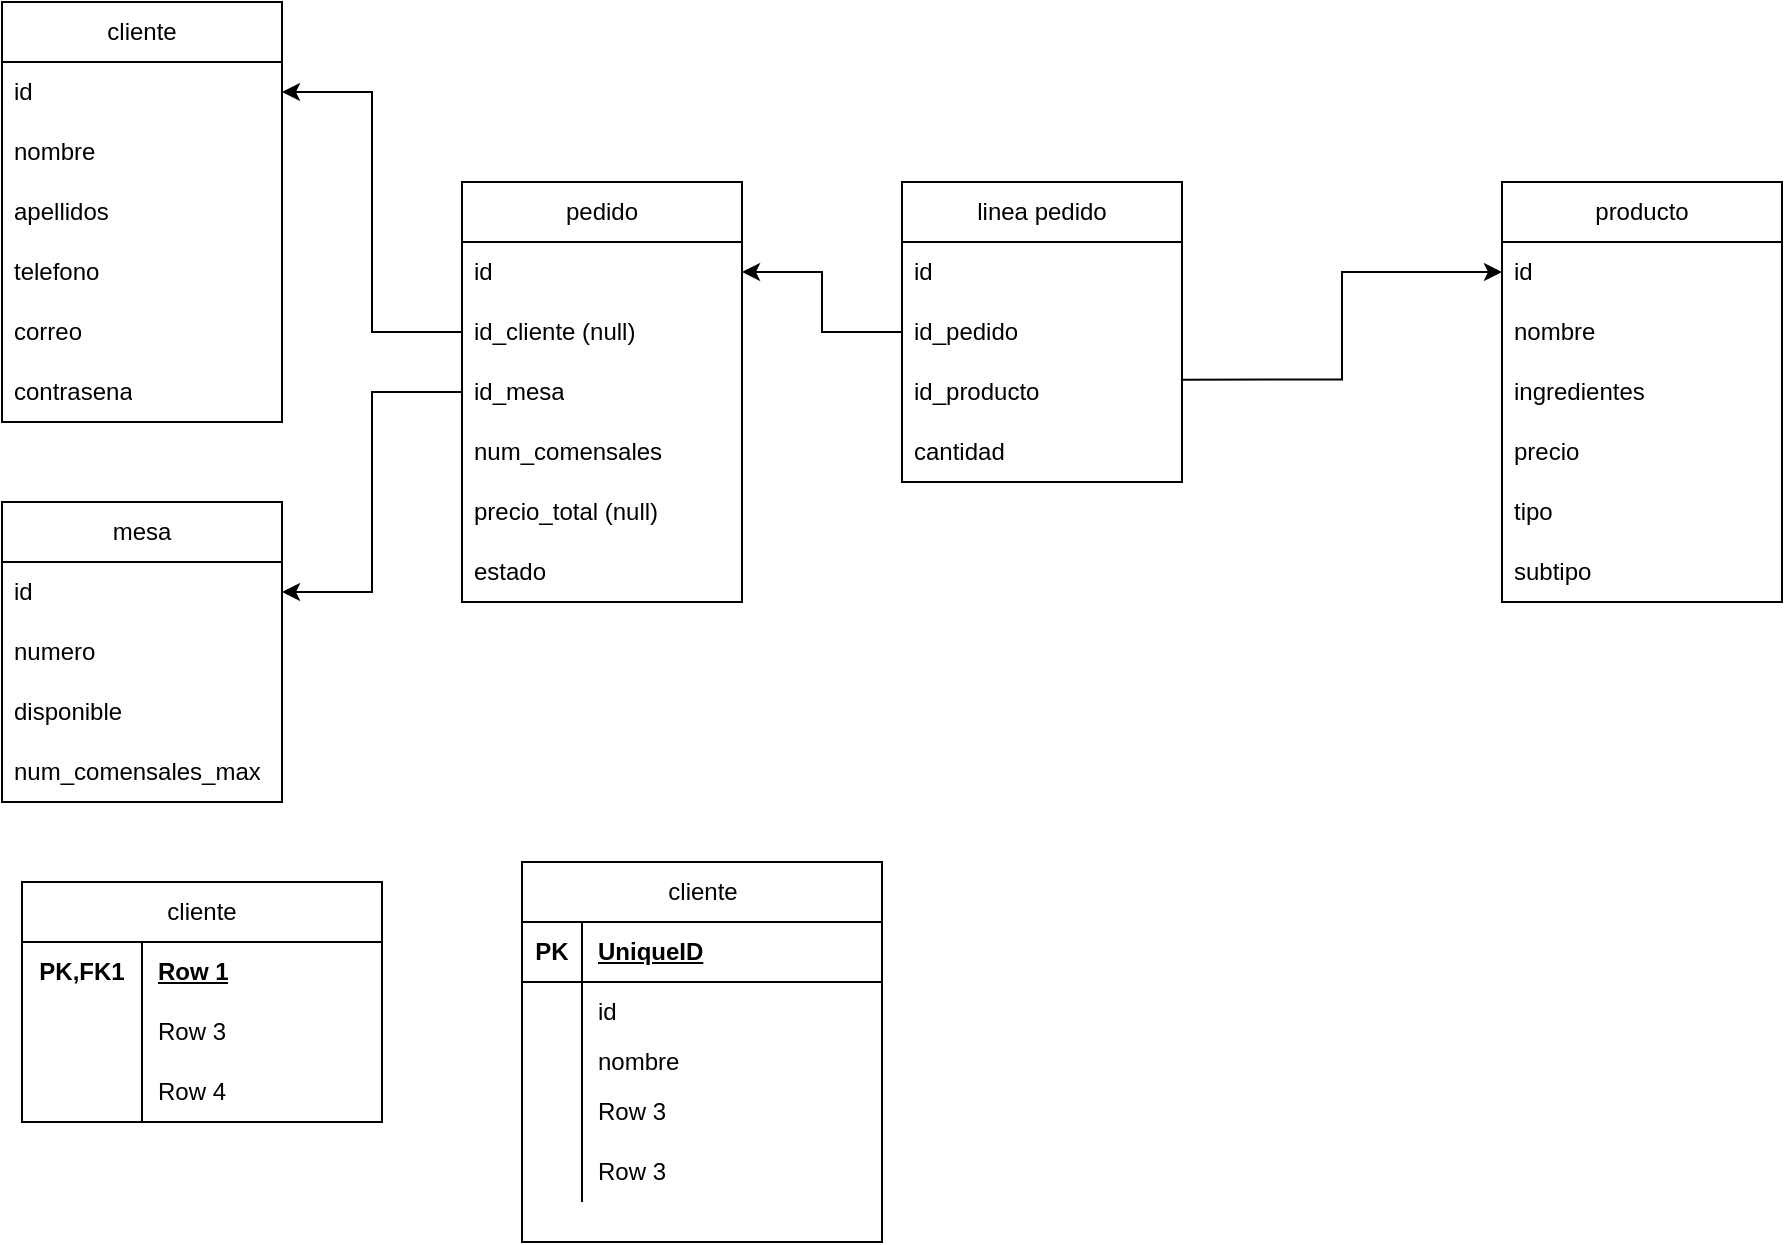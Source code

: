 <mxfile version="28.1.2">
  <diagram name="Página-1" id="tPOE-umdfQiLiTk9m_mQ">
    <mxGraphModel dx="1394" dy="786" grid="1" gridSize="10" guides="1" tooltips="1" connect="1" arrows="1" fold="1" page="1" pageScale="1" pageWidth="827" pageHeight="1169" math="0" shadow="0">
      <root>
        <mxCell id="0" />
        <mxCell id="1" parent="0" />
        <mxCell id="TgwmVwddfvAnvr-EgG34-22" value="pedido" style="swimlane;fontStyle=0;childLayout=stackLayout;horizontal=1;startSize=30;horizontalStack=0;resizeParent=1;resizeParentMax=0;resizeLast=0;collapsible=1;marginBottom=0;whiteSpace=wrap;html=1;" parent="1" vertex="1">
          <mxGeometry x="900" y="120" width="140" height="210" as="geometry" />
        </mxCell>
        <mxCell id="TgwmVwddfvAnvr-EgG34-23" value="id" style="text;strokeColor=none;fillColor=none;align=left;verticalAlign=middle;spacingLeft=4;spacingRight=4;overflow=hidden;points=[[0,0.5],[1,0.5]];portConstraint=eastwest;rotatable=0;whiteSpace=wrap;html=1;" parent="TgwmVwddfvAnvr-EgG34-22" vertex="1">
          <mxGeometry y="30" width="140" height="30" as="geometry" />
        </mxCell>
        <mxCell id="TgwmVwddfvAnvr-EgG34-24" value="id_cliente (null)" style="text;strokeColor=none;fillColor=none;align=left;verticalAlign=middle;spacingLeft=4;spacingRight=4;overflow=hidden;points=[[0,0.5],[1,0.5]];portConstraint=eastwest;rotatable=0;whiteSpace=wrap;html=1;" parent="TgwmVwddfvAnvr-EgG34-22" vertex="1">
          <mxGeometry y="60" width="140" height="30" as="geometry" />
        </mxCell>
        <mxCell id="TgwmVwddfvAnvr-EgG34-45" value="id_mesa" style="text;strokeColor=none;fillColor=none;align=left;verticalAlign=middle;spacingLeft=4;spacingRight=4;overflow=hidden;points=[[0,0.5],[1,0.5]];portConstraint=eastwest;rotatable=0;whiteSpace=wrap;html=1;" parent="TgwmVwddfvAnvr-EgG34-22" vertex="1">
          <mxGeometry y="90" width="140" height="30" as="geometry" />
        </mxCell>
        <mxCell id="8gLmqkJykebux9PFl9YQ-27" value="num_comensales" style="text;strokeColor=none;fillColor=none;align=left;verticalAlign=middle;spacingLeft=4;spacingRight=4;overflow=hidden;points=[[0,0.5],[1,0.5]];portConstraint=eastwest;rotatable=0;whiteSpace=wrap;html=1;" parent="TgwmVwddfvAnvr-EgG34-22" vertex="1">
          <mxGeometry y="120" width="140" height="30" as="geometry" />
        </mxCell>
        <mxCell id="8gLmqkJykebux9PFl9YQ-26" value="precio_total (null)" style="text;strokeColor=none;fillColor=none;align=left;verticalAlign=middle;spacingLeft=4;spacingRight=4;overflow=hidden;points=[[0,0.5],[1,0.5]];portConstraint=eastwest;rotatable=0;whiteSpace=wrap;html=1;" parent="TgwmVwddfvAnvr-EgG34-22" vertex="1">
          <mxGeometry y="150" width="140" height="30" as="geometry" />
        </mxCell>
        <mxCell id="8gLmqkJykebux9PFl9YQ-30" value="estado" style="text;strokeColor=none;fillColor=none;align=left;verticalAlign=middle;spacingLeft=4;spacingRight=4;overflow=hidden;points=[[0,0.5],[1,0.5]];portConstraint=eastwest;rotatable=0;whiteSpace=wrap;html=1;" parent="TgwmVwddfvAnvr-EgG34-22" vertex="1">
          <mxGeometry y="180" width="140" height="30" as="geometry" />
        </mxCell>
        <mxCell id="TgwmVwddfvAnvr-EgG34-26" value="linea pedido" style="swimlane;fontStyle=0;childLayout=stackLayout;horizontal=1;startSize=30;horizontalStack=0;resizeParent=1;resizeParentMax=0;resizeLast=0;collapsible=1;marginBottom=0;whiteSpace=wrap;html=1;" parent="1" vertex="1">
          <mxGeometry x="1120" y="120" width="140" height="150" as="geometry">
            <mxRectangle x="920" y="130" width="110" height="30" as="alternateBounds" />
          </mxGeometry>
        </mxCell>
        <mxCell id="TgwmVwddfvAnvr-EgG34-27" value="id" style="text;strokeColor=none;fillColor=none;align=left;verticalAlign=middle;spacingLeft=4;spacingRight=4;overflow=hidden;points=[[0,0.5],[1,0.5]];portConstraint=eastwest;rotatable=0;whiteSpace=wrap;html=1;" parent="TgwmVwddfvAnvr-EgG34-26" vertex="1">
          <mxGeometry y="30" width="140" height="30" as="geometry" />
        </mxCell>
        <mxCell id="TgwmVwddfvAnvr-EgG34-28" value="id_pedido" style="text;strokeColor=none;fillColor=none;align=left;verticalAlign=middle;spacingLeft=4;spacingRight=4;overflow=hidden;points=[[0,0.5],[1,0.5]];portConstraint=eastwest;rotatable=0;whiteSpace=wrap;html=1;" parent="TgwmVwddfvAnvr-EgG34-26" vertex="1">
          <mxGeometry y="60" width="140" height="30" as="geometry" />
        </mxCell>
        <mxCell id="TgwmVwddfvAnvr-EgG34-29" value="id_producto" style="text;strokeColor=none;fillColor=none;align=left;verticalAlign=middle;spacingLeft=4;spacingRight=4;overflow=hidden;points=[[0,0.5],[1,0.5]];portConstraint=eastwest;rotatable=0;whiteSpace=wrap;html=1;" parent="TgwmVwddfvAnvr-EgG34-26" vertex="1">
          <mxGeometry y="90" width="140" height="30" as="geometry" />
        </mxCell>
        <mxCell id="TgwmVwddfvAnvr-EgG34-35" value="cantidad" style="text;strokeColor=none;fillColor=none;align=left;verticalAlign=middle;spacingLeft=4;spacingRight=4;overflow=hidden;points=[[0,0.5],[1,0.5]];portConstraint=eastwest;rotatable=0;whiteSpace=wrap;html=1;" parent="TgwmVwddfvAnvr-EgG34-26" vertex="1">
          <mxGeometry y="120" width="140" height="30" as="geometry" />
        </mxCell>
        <mxCell id="TgwmVwddfvAnvr-EgG34-30" style="edgeStyle=orthogonalEdgeStyle;rounded=0;orthogonalLoop=1;jettySize=auto;html=1;exitX=0;exitY=0.5;exitDx=0;exitDy=0;" parent="1" source="TgwmVwddfvAnvr-EgG34-28" target="TgwmVwddfvAnvr-EgG34-23" edge="1">
          <mxGeometry relative="1" as="geometry" />
        </mxCell>
        <mxCell id="TgwmVwddfvAnvr-EgG34-36" value="producto" style="swimlane;fontStyle=0;childLayout=stackLayout;horizontal=1;startSize=30;horizontalStack=0;resizeParent=1;resizeParentMax=0;resizeLast=0;collapsible=1;marginBottom=0;whiteSpace=wrap;html=1;" parent="1" vertex="1">
          <mxGeometry x="1420" y="120" width="140" height="210" as="geometry">
            <mxRectangle x="920" y="130" width="110" height="30" as="alternateBounds" />
          </mxGeometry>
        </mxCell>
        <mxCell id="TgwmVwddfvAnvr-EgG34-37" value="id" style="text;strokeColor=none;fillColor=none;align=left;verticalAlign=middle;spacingLeft=4;spacingRight=4;overflow=hidden;points=[[0,0.5],[1,0.5]];portConstraint=eastwest;rotatable=0;whiteSpace=wrap;html=1;" parent="TgwmVwddfvAnvr-EgG34-36" vertex="1">
          <mxGeometry y="30" width="140" height="30" as="geometry" />
        </mxCell>
        <mxCell id="TgwmVwddfvAnvr-EgG34-38" value="nombre" style="text;strokeColor=none;fillColor=none;align=left;verticalAlign=middle;spacingLeft=4;spacingRight=4;overflow=hidden;points=[[0,0.5],[1,0.5]];portConstraint=eastwest;rotatable=0;whiteSpace=wrap;html=1;" parent="TgwmVwddfvAnvr-EgG34-36" vertex="1">
          <mxGeometry y="60" width="140" height="30" as="geometry" />
        </mxCell>
        <mxCell id="TgwmVwddfvAnvr-EgG34-39" value="ingredientes" style="text;strokeColor=none;fillColor=none;align=left;verticalAlign=middle;spacingLeft=4;spacingRight=4;overflow=hidden;points=[[0,0.5],[1,0.5]];portConstraint=eastwest;rotatable=0;whiteSpace=wrap;html=1;" parent="TgwmVwddfvAnvr-EgG34-36" vertex="1">
          <mxGeometry y="90" width="140" height="30" as="geometry" />
        </mxCell>
        <mxCell id="8gLmqkJykebux9PFl9YQ-2" value="precio" style="text;strokeColor=none;fillColor=none;align=left;verticalAlign=middle;spacingLeft=4;spacingRight=4;overflow=hidden;points=[[0,0.5],[1,0.5]];portConstraint=eastwest;rotatable=0;whiteSpace=wrap;html=1;" parent="TgwmVwddfvAnvr-EgG34-36" vertex="1">
          <mxGeometry y="120" width="140" height="30" as="geometry" />
        </mxCell>
        <mxCell id="8gLmqkJykebux9PFl9YQ-28" value="tipo" style="text;strokeColor=none;fillColor=none;align=left;verticalAlign=middle;spacingLeft=4;spacingRight=4;overflow=hidden;points=[[0,0.5],[1,0.5]];portConstraint=eastwest;rotatable=0;whiteSpace=wrap;html=1;" parent="TgwmVwddfvAnvr-EgG34-36" vertex="1">
          <mxGeometry y="150" width="140" height="30" as="geometry" />
        </mxCell>
        <mxCell id="8gLmqkJykebux9PFl9YQ-31" value="subtipo" style="text;strokeColor=none;fillColor=none;align=left;verticalAlign=middle;spacingLeft=4;spacingRight=4;overflow=hidden;points=[[0,0.5],[1,0.5]];portConstraint=eastwest;rotatable=0;whiteSpace=wrap;html=1;" parent="TgwmVwddfvAnvr-EgG34-36" vertex="1">
          <mxGeometry y="180" width="140" height="30" as="geometry" />
        </mxCell>
        <mxCell id="TgwmVwddfvAnvr-EgG34-41" style="edgeStyle=orthogonalEdgeStyle;rounded=0;orthogonalLoop=1;jettySize=auto;html=1;entryX=0;entryY=0.5;entryDx=0;entryDy=0;exitX=0.996;exitY=0.294;exitDx=0;exitDy=0;exitPerimeter=0;" parent="1" source="TgwmVwddfvAnvr-EgG34-29" target="TgwmVwddfvAnvr-EgG34-37" edge="1">
          <mxGeometry relative="1" as="geometry" />
        </mxCell>
        <mxCell id="jjPFLNIkKFGGpoC9tag5-6" value="mesa" style="swimlane;fontStyle=0;childLayout=stackLayout;horizontal=1;startSize=30;horizontalStack=0;resizeParent=1;resizeParentMax=0;resizeLast=0;collapsible=1;marginBottom=0;whiteSpace=wrap;html=1;" parent="1" vertex="1">
          <mxGeometry x="670" y="280" width="140" height="150" as="geometry" />
        </mxCell>
        <mxCell id="jjPFLNIkKFGGpoC9tag5-7" value="id" style="text;strokeColor=none;fillColor=none;align=left;verticalAlign=middle;spacingLeft=4;spacingRight=4;overflow=hidden;points=[[0,0.5],[1,0.5]];portConstraint=eastwest;rotatable=0;whiteSpace=wrap;html=1;" parent="jjPFLNIkKFGGpoC9tag5-6" vertex="1">
          <mxGeometry y="30" width="140" height="30" as="geometry" />
        </mxCell>
        <mxCell id="jjPFLNIkKFGGpoC9tag5-8" value="numero" style="text;strokeColor=none;fillColor=none;align=left;verticalAlign=middle;spacingLeft=4;spacingRight=4;overflow=hidden;points=[[0,0.5],[1,0.5]];portConstraint=eastwest;rotatable=0;whiteSpace=wrap;html=1;" parent="jjPFLNIkKFGGpoC9tag5-6" vertex="1">
          <mxGeometry y="60" width="140" height="30" as="geometry" />
        </mxCell>
        <mxCell id="jjPFLNIkKFGGpoC9tag5-9" value="disponible" style="text;strokeColor=none;fillColor=none;align=left;verticalAlign=middle;spacingLeft=4;spacingRight=4;overflow=hidden;points=[[0,0.5],[1,0.5]];portConstraint=eastwest;rotatable=0;whiteSpace=wrap;html=1;" parent="jjPFLNIkKFGGpoC9tag5-6" vertex="1">
          <mxGeometry y="90" width="140" height="30" as="geometry" />
        </mxCell>
        <mxCell id="8gLmqkJykebux9PFl9YQ-1" value="num_comensales_max" style="text;strokeColor=none;fillColor=none;align=left;verticalAlign=middle;spacingLeft=4;spacingRight=4;overflow=hidden;points=[[0,0.5],[1,0.5]];portConstraint=eastwest;rotatable=0;whiteSpace=wrap;html=1;" parent="jjPFLNIkKFGGpoC9tag5-6" vertex="1">
          <mxGeometry y="120" width="140" height="30" as="geometry" />
        </mxCell>
        <mxCell id="jjPFLNIkKFGGpoC9tag5-10" style="edgeStyle=orthogonalEdgeStyle;rounded=0;orthogonalLoop=1;jettySize=auto;html=1;entryX=1;entryY=0.5;entryDx=0;entryDy=0;" parent="1" source="TgwmVwddfvAnvr-EgG34-45" target="jjPFLNIkKFGGpoC9tag5-7" edge="1">
          <mxGeometry relative="1" as="geometry" />
        </mxCell>
        <mxCell id="8gLmqkJykebux9PFl9YQ-3" value="cliente" style="swimlane;fontStyle=0;childLayout=stackLayout;horizontal=1;startSize=30;horizontalStack=0;resizeParent=1;resizeParentMax=0;resizeLast=0;collapsible=1;marginBottom=0;whiteSpace=wrap;html=1;" parent="1" vertex="1">
          <mxGeometry x="670" y="30" width="140" height="210" as="geometry" />
        </mxCell>
        <mxCell id="8gLmqkJykebux9PFl9YQ-4" value="id" style="text;strokeColor=none;fillColor=none;align=left;verticalAlign=middle;spacingLeft=4;spacingRight=4;overflow=hidden;points=[[0,0.5],[1,0.5]];portConstraint=eastwest;rotatable=0;whiteSpace=wrap;html=1;" parent="8gLmqkJykebux9PFl9YQ-3" vertex="1">
          <mxGeometry y="30" width="140" height="30" as="geometry" />
        </mxCell>
        <mxCell id="8gLmqkJykebux9PFl9YQ-5" value="nombre" style="text;strokeColor=none;fillColor=none;align=left;verticalAlign=middle;spacingLeft=4;spacingRight=4;overflow=hidden;points=[[0,0.5],[1,0.5]];portConstraint=eastwest;rotatable=0;whiteSpace=wrap;html=1;" parent="8gLmqkJykebux9PFl9YQ-3" vertex="1">
          <mxGeometry y="60" width="140" height="30" as="geometry" />
        </mxCell>
        <mxCell id="8gLmqkJykebux9PFl9YQ-6" value="apellidos" style="text;strokeColor=none;fillColor=none;align=left;verticalAlign=middle;spacingLeft=4;spacingRight=4;overflow=hidden;points=[[0,0.5],[1,0.5]];portConstraint=eastwest;rotatable=0;whiteSpace=wrap;html=1;" parent="8gLmqkJykebux9PFl9YQ-3" vertex="1">
          <mxGeometry y="90" width="140" height="30" as="geometry" />
        </mxCell>
        <mxCell id="8gLmqkJykebux9PFl9YQ-7" value="telefono" style="text;strokeColor=none;fillColor=none;align=left;verticalAlign=middle;spacingLeft=4;spacingRight=4;overflow=hidden;points=[[0,0.5],[1,0.5]];portConstraint=eastwest;rotatable=0;whiteSpace=wrap;html=1;" parent="8gLmqkJykebux9PFl9YQ-3" vertex="1">
          <mxGeometry y="120" width="140" height="30" as="geometry" />
        </mxCell>
        <mxCell id="8gLmqkJykebux9PFl9YQ-14" value="correo" style="text;strokeColor=none;fillColor=none;align=left;verticalAlign=middle;spacingLeft=4;spacingRight=4;overflow=hidden;points=[[0,0.5],[1,0.5]];portConstraint=eastwest;rotatable=0;whiteSpace=wrap;html=1;" parent="8gLmqkJykebux9PFl9YQ-3" vertex="1">
          <mxGeometry y="150" width="140" height="30" as="geometry" />
        </mxCell>
        <mxCell id="8gLmqkJykebux9PFl9YQ-16" value="contrasena" style="text;strokeColor=none;fillColor=none;align=left;verticalAlign=middle;spacingLeft=4;spacingRight=4;overflow=hidden;points=[[0,0.5],[1,0.5]];portConstraint=eastwest;rotatable=0;whiteSpace=wrap;html=1;" parent="8gLmqkJykebux9PFl9YQ-3" vertex="1">
          <mxGeometry y="180" width="140" height="30" as="geometry" />
        </mxCell>
        <mxCell id="8gLmqkJykebux9PFl9YQ-17" style="edgeStyle=orthogonalEdgeStyle;rounded=0;orthogonalLoop=1;jettySize=auto;html=1;entryX=1;entryY=0.5;entryDx=0;entryDy=0;" parent="1" source="TgwmVwddfvAnvr-EgG34-24" target="8gLmqkJykebux9PFl9YQ-4" edge="1">
          <mxGeometry relative="1" as="geometry" />
        </mxCell>
        <mxCell id="hvDnCrXL4RLic6HSnhHn-1" value="&lt;span style=&quot;font-weight: 400;&quot;&gt;cliente&lt;/span&gt;" style="shape=table;startSize=30;container=1;collapsible=1;childLayout=tableLayout;fixedRows=1;rowLines=0;fontStyle=1;align=center;resizeLast=1;html=1;whiteSpace=wrap;" vertex="1" parent="1">
          <mxGeometry x="680" y="470" width="180" height="120" as="geometry" />
        </mxCell>
        <mxCell id="hvDnCrXL4RLic6HSnhHn-2" value="" style="shape=tableRow;horizontal=0;startSize=0;swimlaneHead=0;swimlaneBody=0;fillColor=none;collapsible=0;dropTarget=0;points=[[0,0.5],[1,0.5]];portConstraint=eastwest;top=0;left=0;right=0;bottom=0;html=1;" vertex="1" parent="hvDnCrXL4RLic6HSnhHn-1">
          <mxGeometry y="30" width="180" height="30" as="geometry" />
        </mxCell>
        <mxCell id="hvDnCrXL4RLic6HSnhHn-3" value="PK,FK1" style="shape=partialRectangle;connectable=0;fillColor=none;top=0;left=0;bottom=0;right=0;fontStyle=1;overflow=hidden;html=1;whiteSpace=wrap;" vertex="1" parent="hvDnCrXL4RLic6HSnhHn-2">
          <mxGeometry width="60" height="30" as="geometry">
            <mxRectangle width="60" height="30" as="alternateBounds" />
          </mxGeometry>
        </mxCell>
        <mxCell id="hvDnCrXL4RLic6HSnhHn-4" value="Row 1" style="shape=partialRectangle;connectable=0;fillColor=none;top=0;left=0;bottom=0;right=0;align=left;spacingLeft=6;fontStyle=5;overflow=hidden;html=1;whiteSpace=wrap;" vertex="1" parent="hvDnCrXL4RLic6HSnhHn-2">
          <mxGeometry x="60" width="120" height="30" as="geometry">
            <mxRectangle width="120" height="30" as="alternateBounds" />
          </mxGeometry>
        </mxCell>
        <mxCell id="hvDnCrXL4RLic6HSnhHn-8" value="" style="shape=tableRow;horizontal=0;startSize=0;swimlaneHead=0;swimlaneBody=0;fillColor=none;collapsible=0;dropTarget=0;points=[[0,0.5],[1,0.5]];portConstraint=eastwest;top=0;left=0;right=0;bottom=0;html=1;" vertex="1" parent="hvDnCrXL4RLic6HSnhHn-1">
          <mxGeometry y="60" width="180" height="30" as="geometry" />
        </mxCell>
        <mxCell id="hvDnCrXL4RLic6HSnhHn-9" value="" style="shape=partialRectangle;connectable=0;fillColor=none;top=0;left=0;bottom=0;right=0;editable=1;overflow=hidden;html=1;whiteSpace=wrap;" vertex="1" parent="hvDnCrXL4RLic6HSnhHn-8">
          <mxGeometry width="60" height="30" as="geometry">
            <mxRectangle width="60" height="30" as="alternateBounds" />
          </mxGeometry>
        </mxCell>
        <mxCell id="hvDnCrXL4RLic6HSnhHn-10" value="Row 3" style="shape=partialRectangle;connectable=0;fillColor=none;top=0;left=0;bottom=0;right=0;align=left;spacingLeft=6;overflow=hidden;html=1;whiteSpace=wrap;" vertex="1" parent="hvDnCrXL4RLic6HSnhHn-8">
          <mxGeometry x="60" width="120" height="30" as="geometry">
            <mxRectangle width="120" height="30" as="alternateBounds" />
          </mxGeometry>
        </mxCell>
        <mxCell id="hvDnCrXL4RLic6HSnhHn-11" value="" style="shape=tableRow;horizontal=0;startSize=0;swimlaneHead=0;swimlaneBody=0;fillColor=none;collapsible=0;dropTarget=0;points=[[0,0.5],[1,0.5]];portConstraint=eastwest;top=0;left=0;right=0;bottom=0;html=1;" vertex="1" parent="hvDnCrXL4RLic6HSnhHn-1">
          <mxGeometry y="90" width="180" height="30" as="geometry" />
        </mxCell>
        <mxCell id="hvDnCrXL4RLic6HSnhHn-12" value="" style="shape=partialRectangle;connectable=0;fillColor=none;top=0;left=0;bottom=0;right=0;editable=1;overflow=hidden;html=1;whiteSpace=wrap;" vertex="1" parent="hvDnCrXL4RLic6HSnhHn-11">
          <mxGeometry width="60" height="30" as="geometry">
            <mxRectangle width="60" height="30" as="alternateBounds" />
          </mxGeometry>
        </mxCell>
        <mxCell id="hvDnCrXL4RLic6HSnhHn-13" value="Row 4" style="shape=partialRectangle;connectable=0;fillColor=none;top=0;left=0;bottom=0;right=0;align=left;spacingLeft=6;overflow=hidden;html=1;whiteSpace=wrap;" vertex="1" parent="hvDnCrXL4RLic6HSnhHn-11">
          <mxGeometry x="60" width="120" height="30" as="geometry">
            <mxRectangle width="120" height="30" as="alternateBounds" />
          </mxGeometry>
        </mxCell>
        <mxCell id="hvDnCrXL4RLic6HSnhHn-31" value="&lt;span style=&quot;font-weight: 400; text-wrap-mode: wrap;&quot;&gt;cliente&lt;/span&gt;" style="shape=table;startSize=30;container=1;collapsible=1;childLayout=tableLayout;fixedRows=1;rowLines=0;fontStyle=1;align=center;resizeLast=1;html=1;" vertex="1" parent="1">
          <mxGeometry x="930" y="460" width="180" height="190" as="geometry" />
        </mxCell>
        <mxCell id="hvDnCrXL4RLic6HSnhHn-32" value="" style="shape=tableRow;horizontal=0;startSize=0;swimlaneHead=0;swimlaneBody=0;fillColor=none;collapsible=0;dropTarget=0;points=[[0,0.5],[1,0.5]];portConstraint=eastwest;top=0;left=0;right=0;bottom=1;" vertex="1" parent="hvDnCrXL4RLic6HSnhHn-31">
          <mxGeometry y="30" width="180" height="30" as="geometry" />
        </mxCell>
        <mxCell id="hvDnCrXL4RLic6HSnhHn-33" value="PK" style="shape=partialRectangle;connectable=0;fillColor=none;top=0;left=0;bottom=0;right=0;fontStyle=1;overflow=hidden;whiteSpace=wrap;html=1;" vertex="1" parent="hvDnCrXL4RLic6HSnhHn-32">
          <mxGeometry width="30" height="30" as="geometry">
            <mxRectangle width="30" height="30" as="alternateBounds" />
          </mxGeometry>
        </mxCell>
        <mxCell id="hvDnCrXL4RLic6HSnhHn-34" value="UniqueID" style="shape=partialRectangle;connectable=0;fillColor=none;top=0;left=0;bottom=0;right=0;align=left;spacingLeft=6;fontStyle=5;overflow=hidden;whiteSpace=wrap;html=1;" vertex="1" parent="hvDnCrXL4RLic6HSnhHn-32">
          <mxGeometry x="30" width="150" height="30" as="geometry">
            <mxRectangle width="150" height="30" as="alternateBounds" />
          </mxGeometry>
        </mxCell>
        <mxCell id="hvDnCrXL4RLic6HSnhHn-35" value="" style="shape=tableRow;horizontal=0;startSize=0;swimlaneHead=0;swimlaneBody=0;fillColor=none;collapsible=0;dropTarget=0;points=[[0,0.5],[1,0.5]];portConstraint=eastwest;top=0;left=0;right=0;bottom=0;" vertex="1" parent="hvDnCrXL4RLic6HSnhHn-31">
          <mxGeometry y="60" width="180" height="30" as="geometry" />
        </mxCell>
        <mxCell id="hvDnCrXL4RLic6HSnhHn-36" value="" style="shape=partialRectangle;connectable=0;fillColor=none;top=0;left=0;bottom=0;right=0;editable=1;overflow=hidden;whiteSpace=wrap;html=1;" vertex="1" parent="hvDnCrXL4RLic6HSnhHn-35">
          <mxGeometry width="30" height="30" as="geometry">
            <mxRectangle width="30" height="30" as="alternateBounds" />
          </mxGeometry>
        </mxCell>
        <mxCell id="hvDnCrXL4RLic6HSnhHn-37" value="id" style="shape=partialRectangle;connectable=0;fillColor=none;top=0;left=0;bottom=0;right=0;align=left;spacingLeft=6;overflow=hidden;whiteSpace=wrap;html=1;" vertex="1" parent="hvDnCrXL4RLic6HSnhHn-35">
          <mxGeometry x="30" width="150" height="30" as="geometry">
            <mxRectangle width="150" height="30" as="alternateBounds" />
          </mxGeometry>
        </mxCell>
        <mxCell id="hvDnCrXL4RLic6HSnhHn-38" value="" style="shape=tableRow;horizontal=0;startSize=0;swimlaneHead=0;swimlaneBody=0;fillColor=none;collapsible=0;dropTarget=0;points=[[0,0.5],[1,0.5]];portConstraint=eastwest;top=0;left=0;right=0;bottom=0;" vertex="1" parent="hvDnCrXL4RLic6HSnhHn-31">
          <mxGeometry y="90" width="180" height="20" as="geometry" />
        </mxCell>
        <mxCell id="hvDnCrXL4RLic6HSnhHn-39" value="" style="shape=partialRectangle;connectable=0;fillColor=none;top=0;left=0;bottom=0;right=0;editable=1;overflow=hidden;whiteSpace=wrap;html=1;" vertex="1" parent="hvDnCrXL4RLic6HSnhHn-38">
          <mxGeometry width="30" height="20" as="geometry">
            <mxRectangle width="30" height="20" as="alternateBounds" />
          </mxGeometry>
        </mxCell>
        <mxCell id="hvDnCrXL4RLic6HSnhHn-40" value="nombre" style="shape=partialRectangle;connectable=0;fillColor=none;top=0;left=0;bottom=0;right=0;align=left;spacingLeft=6;overflow=hidden;whiteSpace=wrap;html=1;" vertex="1" parent="hvDnCrXL4RLic6HSnhHn-38">
          <mxGeometry x="30" width="150" height="20" as="geometry">
            <mxRectangle width="150" height="20" as="alternateBounds" />
          </mxGeometry>
        </mxCell>
        <mxCell id="hvDnCrXL4RLic6HSnhHn-41" value="" style="shape=tableRow;horizontal=0;startSize=0;swimlaneHead=0;swimlaneBody=0;fillColor=none;collapsible=0;dropTarget=0;points=[[0,0.5],[1,0.5]];portConstraint=eastwest;top=0;left=0;right=0;bottom=0;" vertex="1" parent="hvDnCrXL4RLic6HSnhHn-31">
          <mxGeometry y="110" width="180" height="30" as="geometry" />
        </mxCell>
        <mxCell id="hvDnCrXL4RLic6HSnhHn-42" value="" style="shape=partialRectangle;connectable=0;fillColor=none;top=0;left=0;bottom=0;right=0;editable=1;overflow=hidden;whiteSpace=wrap;html=1;" vertex="1" parent="hvDnCrXL4RLic6HSnhHn-41">
          <mxGeometry width="30" height="30" as="geometry">
            <mxRectangle width="30" height="30" as="alternateBounds" />
          </mxGeometry>
        </mxCell>
        <mxCell id="hvDnCrXL4RLic6HSnhHn-43" value="Row 3" style="shape=partialRectangle;connectable=0;fillColor=none;top=0;left=0;bottom=0;right=0;align=left;spacingLeft=6;overflow=hidden;whiteSpace=wrap;html=1;" vertex="1" parent="hvDnCrXL4RLic6HSnhHn-41">
          <mxGeometry x="30" width="150" height="30" as="geometry">
            <mxRectangle width="150" height="30" as="alternateBounds" />
          </mxGeometry>
        </mxCell>
        <mxCell id="hvDnCrXL4RLic6HSnhHn-57" value="" style="shape=tableRow;horizontal=0;startSize=0;swimlaneHead=0;swimlaneBody=0;fillColor=none;collapsible=0;dropTarget=0;points=[[0,0.5],[1,0.5]];portConstraint=eastwest;top=0;left=0;right=0;bottom=0;" vertex="1" parent="hvDnCrXL4RLic6HSnhHn-31">
          <mxGeometry y="140" width="180" height="30" as="geometry" />
        </mxCell>
        <mxCell id="hvDnCrXL4RLic6HSnhHn-58" value="" style="shape=partialRectangle;connectable=0;fillColor=none;top=0;left=0;bottom=0;right=0;editable=1;overflow=hidden;whiteSpace=wrap;html=1;" vertex="1" parent="hvDnCrXL4RLic6HSnhHn-57">
          <mxGeometry width="30" height="30" as="geometry">
            <mxRectangle width="30" height="30" as="alternateBounds" />
          </mxGeometry>
        </mxCell>
        <mxCell id="hvDnCrXL4RLic6HSnhHn-59" value="Row 3" style="shape=partialRectangle;connectable=0;fillColor=none;top=0;left=0;bottom=0;right=0;align=left;spacingLeft=6;overflow=hidden;whiteSpace=wrap;html=1;" vertex="1" parent="hvDnCrXL4RLic6HSnhHn-57">
          <mxGeometry x="30" width="150" height="30" as="geometry">
            <mxRectangle width="150" height="30" as="alternateBounds" />
          </mxGeometry>
        </mxCell>
      </root>
    </mxGraphModel>
  </diagram>
</mxfile>
